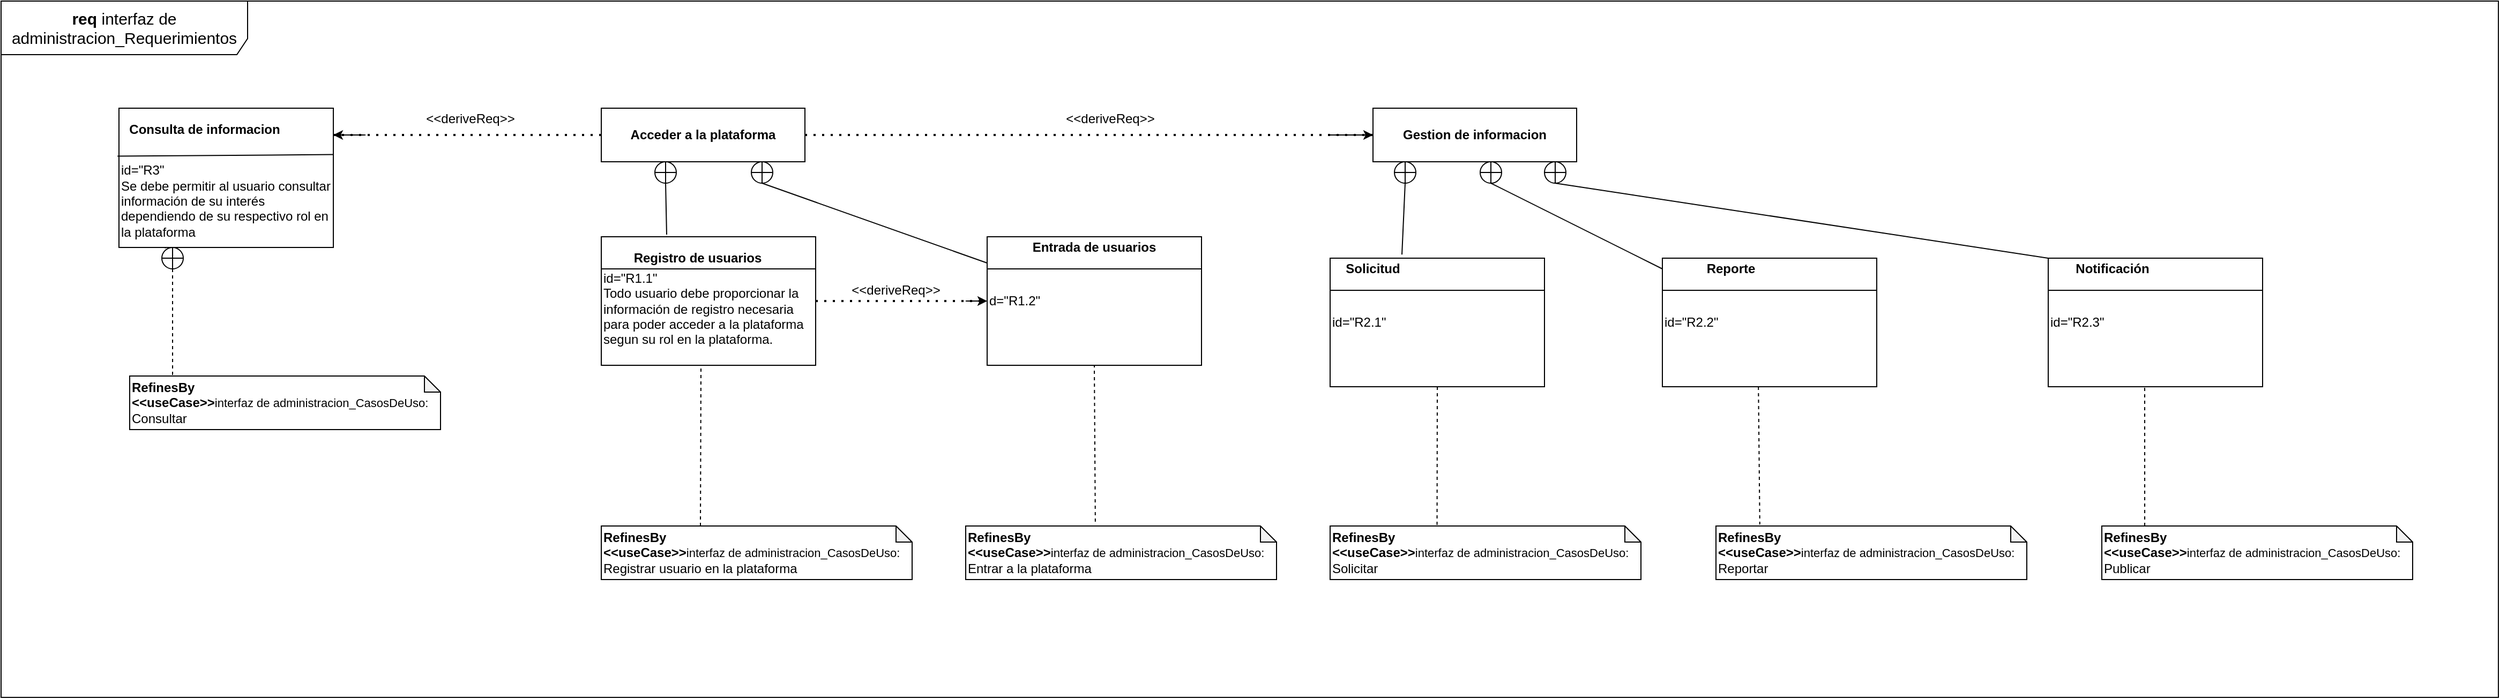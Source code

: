 <mxfile version="13.6.9" type="github">
  <diagram id="AtlF3DiGu45CcL0kuLVt" name="Page-1">
    <mxGraphModel dx="2522" dy="450" grid="1" gridSize="10" guides="1" tooltips="1" connect="1" arrows="1" fold="1" page="1" pageScale="1" pageWidth="827" pageHeight="1169" math="0" shadow="0">
      <root>
        <mxCell id="0" />
        <mxCell id="1" parent="0" />
        <mxCell id="bjxUz_0HNQe92oVdcdLu-1" value="&lt;font style=&quot;font-size: 15px&quot;&gt;&lt;b&gt;req&amp;nbsp;&lt;/b&gt;&lt;span style=&quot;text-align: left&quot;&gt;interfaz de administracion_Requerimientos&lt;/span&gt;&lt;/font&gt;" style="shape=umlFrame;whiteSpace=wrap;html=1;width=230;height=50;" parent="1" vertex="1">
          <mxGeometry x="-1200" y="20" width="2330" height="650" as="geometry" />
        </mxCell>
        <mxCell id="bjxUz_0HNQe92oVdcdLu-3" value="&lt;br&gt;id=&quot;R1.1&quot;&lt;br&gt;Todo usuario debe proporcionar la información de registro necesaria para poder acceder a la plataforma segun su rol en la plataforma." style="rounded=0;whiteSpace=wrap;html=1;align=left;" parent="1" vertex="1">
          <mxGeometry x="-640" y="240" width="200" height="120" as="geometry" />
        </mxCell>
        <mxCell id="bjxUz_0HNQe92oVdcdLu-4" value="" style="endArrow=none;html=1;exitX=0;exitY=0.25;exitDx=0;exitDy=0;entryX=1;entryY=0.25;entryDx=0;entryDy=0;" parent="1" source="bjxUz_0HNQe92oVdcdLu-3" target="bjxUz_0HNQe92oVdcdLu-3" edge="1">
          <mxGeometry width="50" height="50" relative="1" as="geometry">
            <mxPoint x="-340" y="420" as="sourcePoint" />
            <mxPoint x="-290" y="370" as="targetPoint" />
          </mxGeometry>
        </mxCell>
        <mxCell id="bjxUz_0HNQe92oVdcdLu-6" value="&lt;span&gt;d=&quot;R1.2&quot;&lt;/span&gt;" style="rounded=0;whiteSpace=wrap;html=1;align=left;" parent="1" vertex="1">
          <mxGeometry x="-280" y="240" width="200" height="120" as="geometry" />
        </mxCell>
        <mxCell id="bjxUz_0HNQe92oVdcdLu-7" value="" style="endArrow=none;html=1;exitX=0;exitY=0.25;exitDx=0;exitDy=0;entryX=1;entryY=0.25;entryDx=0;entryDy=0;" parent="1" source="bjxUz_0HNQe92oVdcdLu-6" target="bjxUz_0HNQe92oVdcdLu-6" edge="1">
          <mxGeometry width="50" height="50" relative="1" as="geometry">
            <mxPoint x="-47" y="420" as="sourcePoint" />
            <mxPoint x="3" y="370" as="targetPoint" />
          </mxGeometry>
        </mxCell>
        <mxCell id="bjxUz_0HNQe92oVdcdLu-8" value="&lt;b&gt;Registro de usuarios&lt;/b&gt;" style="text;html=1;strokeColor=none;fillColor=none;align=center;verticalAlign=middle;whiteSpace=wrap;rounded=0;" parent="1" vertex="1">
          <mxGeometry x="-650" y="240" width="200" height="40" as="geometry" />
        </mxCell>
        <mxCell id="bjxUz_0HNQe92oVdcdLu-9" value="&lt;b&gt;Entrada de usuarios&lt;/b&gt;" style="text;html=1;strokeColor=none;fillColor=none;align=center;verticalAlign=middle;whiteSpace=wrap;rounded=0;" parent="1" vertex="1">
          <mxGeometry x="-280" y="230" width="200" height="40" as="geometry" />
        </mxCell>
        <mxCell id="bjxUz_0HNQe92oVdcdLu-11" value="&lt;b&gt;Acceder a la plataforma&lt;/b&gt;" style="rounded=0;whiteSpace=wrap;html=1;" parent="1" vertex="1">
          <mxGeometry x="-640" y="120" width="190" height="50" as="geometry" />
        </mxCell>
        <mxCell id="bjxUz_0HNQe92oVdcdLu-12" value="" style="verticalLabelPosition=bottom;verticalAlign=top;html=1;shape=mxgraph.flowchart.summing_function;" parent="1" vertex="1">
          <mxGeometry x="-500" y="170" width="20" height="20" as="geometry" />
        </mxCell>
        <mxCell id="bjxUz_0HNQe92oVdcdLu-13" value="" style="verticalLabelPosition=bottom;verticalAlign=top;html=1;shape=mxgraph.flowchart.summing_function;" parent="1" vertex="1">
          <mxGeometry x="-590" y="170" width="20" height="20" as="geometry" />
        </mxCell>
        <mxCell id="bjxUz_0HNQe92oVdcdLu-14" value="" style="endArrow=none;html=1;exitX=0.5;exitY=1;exitDx=0;exitDy=0;exitPerimeter=0;entryX=0.355;entryY=-0.05;entryDx=0;entryDy=0;entryPerimeter=0;" parent="1" source="bjxUz_0HNQe92oVdcdLu-13" target="bjxUz_0HNQe92oVdcdLu-8" edge="1">
          <mxGeometry width="50" height="50" relative="1" as="geometry">
            <mxPoint x="-330" y="270" as="sourcePoint" />
            <mxPoint x="-280" y="220" as="targetPoint" />
          </mxGeometry>
        </mxCell>
        <mxCell id="bjxUz_0HNQe92oVdcdLu-15" value="" style="endArrow=none;html=1;exitX=0.5;exitY=1;exitDx=0;exitDy=0;exitPerimeter=0;" parent="1" source="bjxUz_0HNQe92oVdcdLu-12" target="bjxUz_0HNQe92oVdcdLu-6" edge="1">
          <mxGeometry width="50" height="50" relative="1" as="geometry">
            <mxPoint x="-330" y="270" as="sourcePoint" />
            <mxPoint x="-280" y="220" as="targetPoint" />
          </mxGeometry>
        </mxCell>
        <mxCell id="bjxUz_0HNQe92oVdcdLu-18" value="" style="endArrow=none;dashed=1;html=1;dashPattern=1 3;strokeWidth=2;exitX=1;exitY=0.5;exitDx=0;exitDy=0;entryX=0;entryY=0.5;entryDx=0;entryDy=0;" parent="1" source="bjxUz_0HNQe92oVdcdLu-3" target="bjxUz_0HNQe92oVdcdLu-6" edge="1">
          <mxGeometry width="50" height="50" relative="1" as="geometry">
            <mxPoint x="-330" y="270" as="sourcePoint" />
            <mxPoint x="-280" y="220" as="targetPoint" />
          </mxGeometry>
        </mxCell>
        <mxCell id="bjxUz_0HNQe92oVdcdLu-19" value="" style="endArrow=classic;html=1;entryX=0;entryY=0.5;entryDx=0;entryDy=0;" parent="1" target="bjxUz_0HNQe92oVdcdLu-6" edge="1">
          <mxGeometry width="50" height="50" relative="1" as="geometry">
            <mxPoint x="-300" y="300" as="sourcePoint" />
            <mxPoint x="-280" y="220" as="targetPoint" />
          </mxGeometry>
        </mxCell>
        <mxCell id="bjxUz_0HNQe92oVdcdLu-20" value="&amp;lt;&amp;lt;deriveReq&amp;gt;&amp;gt;" style="text;html=1;strokeColor=none;fillColor=none;align=center;verticalAlign=middle;whiteSpace=wrap;rounded=0;" parent="1" vertex="1">
          <mxGeometry x="-430" y="280" width="130" height="20" as="geometry" />
        </mxCell>
        <mxCell id="bjxUz_0HNQe92oVdcdLu-21" value="&lt;b&gt;RefinesBy&lt;br&gt;&amp;lt;&amp;lt;useCase&amp;gt;&amp;gt;&lt;/b&gt;&lt;font style=&quot;font-size: 11px&quot;&gt;interfaz de administracion_CasosDeUso:&lt;br&gt;&lt;/font&gt;Registrar usuario en la plataforma" style="shape=note;whiteSpace=wrap;html=1;backgroundOutline=1;darkOpacity=0.05;size=15;align=left;" parent="1" vertex="1">
          <mxGeometry x="-640" y="510" width="290" height="50" as="geometry" />
        </mxCell>
        <mxCell id="bjxUz_0HNQe92oVdcdLu-23" value="" style="endArrow=none;dashed=1;html=1;exitX=0;exitY=0;exitDx=92.5;exitDy=0;exitPerimeter=0;entryX=0.465;entryY=1;entryDx=0;entryDy=0;entryPerimeter=0;" parent="1" source="bjxUz_0HNQe92oVdcdLu-21" target="bjxUz_0HNQe92oVdcdLu-3" edge="1">
          <mxGeometry width="50" height="50" relative="1" as="geometry">
            <mxPoint x="-330" y="370" as="sourcePoint" />
            <mxPoint x="-280" y="320" as="targetPoint" />
          </mxGeometry>
        </mxCell>
        <mxCell id="bjxUz_0HNQe92oVdcdLu-24" value="" style="endArrow=none;dashed=1;html=1;exitX=0.417;exitY=-0.08;exitDx=0;exitDy=0;exitPerimeter=0;entryX=0.5;entryY=1;entryDx=0;entryDy=0;" parent="1" target="bjxUz_0HNQe92oVdcdLu-6" edge="1" source="bjxUz_0HNQe92oVdcdLu-25">
          <mxGeometry width="50" height="50" relative="1" as="geometry">
            <mxPoint x="-180" y="440" as="sourcePoint" />
            <mxPoint x="-280" y="320" as="targetPoint" />
          </mxGeometry>
        </mxCell>
        <mxCell id="bjxUz_0HNQe92oVdcdLu-25" value="&lt;b&gt;RefinesBy&lt;br&gt;&amp;lt;&amp;lt;useCase&amp;gt;&amp;gt;&lt;/b&gt;&lt;font style=&quot;font-size: 11px&quot;&gt;interfaz de administracion_CasosDeUso:&lt;br&gt;&lt;/font&gt;Entrar a la plataforma" style="shape=note;whiteSpace=wrap;html=1;backgroundOutline=1;darkOpacity=0.05;size=15;align=left;" parent="1" vertex="1">
          <mxGeometry x="-300" y="510" width="290" height="50" as="geometry" />
        </mxCell>
        <mxCell id="bjxUz_0HNQe92oVdcdLu-27" value="id=&quot;R2.1&quot;" style="rounded=0;whiteSpace=wrap;html=1;align=left;" vertex="1" parent="1">
          <mxGeometry x="40" y="260" width="200" height="120" as="geometry" />
        </mxCell>
        <mxCell id="bjxUz_0HNQe92oVdcdLu-28" value="" style="endArrow=none;html=1;exitX=0;exitY=0.25;exitDx=0;exitDy=0;entryX=1;entryY=0.25;entryDx=0;entryDy=0;" edge="1" parent="1" source="bjxUz_0HNQe92oVdcdLu-27" target="bjxUz_0HNQe92oVdcdLu-27">
          <mxGeometry width="50" height="50" relative="1" as="geometry">
            <mxPoint x="340" y="440" as="sourcePoint" />
            <mxPoint x="390" y="390" as="targetPoint" />
          </mxGeometry>
        </mxCell>
        <mxCell id="bjxUz_0HNQe92oVdcdLu-29" value="&lt;span&gt;id=&quot;R2.2&quot;&lt;/span&gt;" style="rounded=0;whiteSpace=wrap;html=1;align=left;" vertex="1" parent="1">
          <mxGeometry x="350" y="260" width="200" height="120" as="geometry" />
        </mxCell>
        <mxCell id="bjxUz_0HNQe92oVdcdLu-30" value="" style="endArrow=none;html=1;exitX=0;exitY=0.25;exitDx=0;exitDy=0;entryX=1;entryY=0.25;entryDx=0;entryDy=0;" edge="1" parent="1" source="bjxUz_0HNQe92oVdcdLu-29" target="bjxUz_0HNQe92oVdcdLu-29">
          <mxGeometry width="50" height="50" relative="1" as="geometry">
            <mxPoint x="633" y="440" as="sourcePoint" />
            <mxPoint x="683" y="390" as="targetPoint" />
          </mxGeometry>
        </mxCell>
        <mxCell id="bjxUz_0HNQe92oVdcdLu-31" value="&lt;b&gt;Solicitud&lt;/b&gt;" style="text;html=1;strokeColor=none;fillColor=none;align=center;verticalAlign=middle;whiteSpace=wrap;rounded=0;" vertex="1" parent="1">
          <mxGeometry x="-20" y="250" width="200" height="40" as="geometry" />
        </mxCell>
        <mxCell id="bjxUz_0HNQe92oVdcdLu-32" value="&lt;b&gt;Reporte&lt;/b&gt;" style="text;html=1;strokeColor=none;fillColor=none;align=center;verticalAlign=middle;whiteSpace=wrap;rounded=0;" vertex="1" parent="1">
          <mxGeometry x="314" y="250" width="200" height="40" as="geometry" />
        </mxCell>
        <mxCell id="bjxUz_0HNQe92oVdcdLu-33" value="&lt;b&gt;Gestion de informacion&lt;/b&gt;" style="rounded=0;whiteSpace=wrap;html=1;" vertex="1" parent="1">
          <mxGeometry x="80" y="120" width="190" height="50" as="geometry" />
        </mxCell>
        <mxCell id="bjxUz_0HNQe92oVdcdLu-34" value="" style="verticalLabelPosition=bottom;verticalAlign=top;html=1;shape=mxgraph.flowchart.summing_function;" vertex="1" parent="1">
          <mxGeometry x="180" y="170" width="20" height="20" as="geometry" />
        </mxCell>
        <mxCell id="bjxUz_0HNQe92oVdcdLu-35" value="" style="verticalLabelPosition=bottom;verticalAlign=top;html=1;shape=mxgraph.flowchart.summing_function;" vertex="1" parent="1">
          <mxGeometry x="100" y="170" width="20" height="20" as="geometry" />
        </mxCell>
        <mxCell id="bjxUz_0HNQe92oVdcdLu-36" value="" style="endArrow=none;html=1;exitX=0.5;exitY=1;exitDx=0;exitDy=0;exitPerimeter=0;entryX=0.335;entryY=-0.028;entryDx=0;entryDy=0;entryPerimeter=0;" edge="1" parent="1" source="bjxUz_0HNQe92oVdcdLu-35" target="bjxUz_0HNQe92oVdcdLu-27">
          <mxGeometry width="50" height="50" relative="1" as="geometry">
            <mxPoint x="390" y="270" as="sourcePoint" />
            <mxPoint x="440" y="220" as="targetPoint" />
          </mxGeometry>
        </mxCell>
        <mxCell id="bjxUz_0HNQe92oVdcdLu-37" value="" style="endArrow=none;html=1;exitX=0.5;exitY=1;exitDx=0;exitDy=0;exitPerimeter=0;" edge="1" parent="1" source="bjxUz_0HNQe92oVdcdLu-34" target="bjxUz_0HNQe92oVdcdLu-29">
          <mxGeometry width="50" height="50" relative="1" as="geometry">
            <mxPoint x="390" y="270" as="sourcePoint" />
            <mxPoint x="440" y="220" as="targetPoint" />
          </mxGeometry>
        </mxCell>
        <mxCell id="bjxUz_0HNQe92oVdcdLu-41" value="&amp;lt;&amp;lt;deriveReq&amp;gt;&amp;gt;" style="text;html=1;strokeColor=none;fillColor=none;align=center;verticalAlign=middle;whiteSpace=wrap;rounded=0;" vertex="1" parent="1">
          <mxGeometry x="-230" y="120" width="130" height="20" as="geometry" />
        </mxCell>
        <mxCell id="bjxUz_0HNQe92oVdcdLu-42" value="" style="endArrow=none;dashed=1;html=1;dashPattern=1 3;strokeWidth=2;exitX=1;exitY=0.5;exitDx=0;exitDy=0;entryX=0;entryY=0.5;entryDx=0;entryDy=0;" edge="1" parent="1" source="bjxUz_0HNQe92oVdcdLu-11" target="bjxUz_0HNQe92oVdcdLu-33">
          <mxGeometry width="50" height="50" relative="1" as="geometry">
            <mxPoint y="290" as="sourcePoint" />
            <mxPoint x="50" y="240" as="targetPoint" />
          </mxGeometry>
        </mxCell>
        <mxCell id="bjxUz_0HNQe92oVdcdLu-43" value="" style="endArrow=classic;html=1;entryX=0;entryY=0.5;entryDx=0;entryDy=0;" edge="1" parent="1" target="bjxUz_0HNQe92oVdcdLu-33">
          <mxGeometry width="50" height="50" relative="1" as="geometry">
            <mxPoint x="40" y="145" as="sourcePoint" />
            <mxPoint x="50" y="240" as="targetPoint" />
          </mxGeometry>
        </mxCell>
        <mxCell id="bjxUz_0HNQe92oVdcdLu-44" value="&lt;span&gt;id=&quot;R2.3&quot;&lt;/span&gt;" style="rounded=0;whiteSpace=wrap;html=1;align=left;" vertex="1" parent="1">
          <mxGeometry x="710" y="260" width="200" height="120" as="geometry" />
        </mxCell>
        <mxCell id="bjxUz_0HNQe92oVdcdLu-45" value="" style="endArrow=none;html=1;exitX=0;exitY=0.25;exitDx=0;exitDy=0;entryX=1;entryY=0.25;entryDx=0;entryDy=0;" edge="1" parent="1" source="bjxUz_0HNQe92oVdcdLu-44" target="bjxUz_0HNQe92oVdcdLu-44">
          <mxGeometry width="50" height="50" relative="1" as="geometry">
            <mxPoint x="983" y="440" as="sourcePoint" />
            <mxPoint x="1033" y="390" as="targetPoint" />
          </mxGeometry>
        </mxCell>
        <mxCell id="bjxUz_0HNQe92oVdcdLu-46" value="&lt;b&gt;Notificación&lt;/b&gt;" style="text;html=1;strokeColor=none;fillColor=none;align=center;verticalAlign=middle;whiteSpace=wrap;rounded=0;" vertex="1" parent="1">
          <mxGeometry x="670" y="250" width="200" height="40" as="geometry" />
        </mxCell>
        <mxCell id="bjxUz_0HNQe92oVdcdLu-48" value="" style="verticalLabelPosition=bottom;verticalAlign=top;html=1;shape=mxgraph.flowchart.summing_function;" vertex="1" parent="1">
          <mxGeometry x="240" y="170" width="20" height="20" as="geometry" />
        </mxCell>
        <mxCell id="bjxUz_0HNQe92oVdcdLu-49" value="" style="endArrow=none;html=1;exitX=0.5;exitY=1;exitDx=0;exitDy=0;exitPerimeter=0;entryX=0.2;entryY=0.25;entryDx=0;entryDy=0;entryPerimeter=0;" edge="1" parent="1" source="bjxUz_0HNQe92oVdcdLu-48" target="bjxUz_0HNQe92oVdcdLu-46">
          <mxGeometry width="50" height="50" relative="1" as="geometry">
            <mxPoint x="90" y="290" as="sourcePoint" />
            <mxPoint x="140" y="240" as="targetPoint" />
          </mxGeometry>
        </mxCell>
        <mxCell id="bjxUz_0HNQe92oVdcdLu-50" value="&lt;b&gt;RefinesBy&lt;br&gt;&amp;lt;&amp;lt;useCase&amp;gt;&amp;gt;&lt;/b&gt;&lt;font style=&quot;font-size: 11px&quot;&gt;interfaz de administracion_CasosDeUso:&lt;br&gt;&lt;/font&gt;Solicitar" style="shape=note;whiteSpace=wrap;html=1;backgroundOutline=1;darkOpacity=0.05;size=15;align=left;" vertex="1" parent="1">
          <mxGeometry x="40" y="510" width="290" height="50" as="geometry" />
        </mxCell>
        <mxCell id="bjxUz_0HNQe92oVdcdLu-51" value="&lt;b&gt;RefinesBy&lt;br&gt;&amp;lt;&amp;lt;useCase&amp;gt;&amp;gt;&lt;/b&gt;&lt;font style=&quot;font-size: 11px&quot;&gt;interfaz de administracion_CasosDeUso:&lt;br&gt;&lt;/font&gt;Reportar" style="shape=note;whiteSpace=wrap;html=1;backgroundOutline=1;darkOpacity=0.05;size=15;align=left;" vertex="1" parent="1">
          <mxGeometry x="400" y="510" width="290" height="50" as="geometry" />
        </mxCell>
        <mxCell id="bjxUz_0HNQe92oVdcdLu-52" value="&lt;b&gt;RefinesBy&lt;br&gt;&amp;lt;&amp;lt;useCase&amp;gt;&amp;gt;&lt;/b&gt;&lt;font style=&quot;font-size: 11px&quot;&gt;interfaz de administracion_CasosDeUso:&lt;br&gt;&lt;/font&gt;Publicar" style="shape=note;whiteSpace=wrap;html=1;backgroundOutline=1;darkOpacity=0.05;size=15;align=left;" vertex="1" parent="1">
          <mxGeometry x="760" y="510" width="290" height="50" as="geometry" />
        </mxCell>
        <mxCell id="bjxUz_0HNQe92oVdcdLu-53" value="" style="endArrow=none;dashed=1;html=1;entryX=0.344;entryY=0.027;entryDx=0;entryDy=0;entryPerimeter=0;exitX=0.5;exitY=1;exitDx=0;exitDy=0;" edge="1" parent="1" source="bjxUz_0HNQe92oVdcdLu-27" target="bjxUz_0HNQe92oVdcdLu-50">
          <mxGeometry width="50" height="50" relative="1" as="geometry">
            <mxPoint x="430" y="420" as="sourcePoint" />
            <mxPoint x="138" y="520" as="targetPoint" />
          </mxGeometry>
        </mxCell>
        <mxCell id="bjxUz_0HNQe92oVdcdLu-54" value="" style="endArrow=none;dashed=1;html=1;exitX=0.448;exitY=1;exitDx=0;exitDy=0;exitPerimeter=0;entryX=0.141;entryY=-0.027;entryDx=0;entryDy=0;entryPerimeter=0;" edge="1" parent="1" source="bjxUz_0HNQe92oVdcdLu-29" target="bjxUz_0HNQe92oVdcdLu-51">
          <mxGeometry width="50" height="50" relative="1" as="geometry">
            <mxPoint x="430" y="420" as="sourcePoint" />
            <mxPoint x="480" y="370" as="targetPoint" />
          </mxGeometry>
        </mxCell>
        <mxCell id="bjxUz_0HNQe92oVdcdLu-55" value="" style="endArrow=none;dashed=1;html=1;entryX=0.138;entryY=0;entryDx=0;entryDy=0;entryPerimeter=0;" edge="1" parent="1" target="bjxUz_0HNQe92oVdcdLu-52">
          <mxGeometry width="50" height="50" relative="1" as="geometry">
            <mxPoint x="800" y="381" as="sourcePoint" />
            <mxPoint x="610" y="320" as="targetPoint" />
          </mxGeometry>
        </mxCell>
        <mxCell id="bjxUz_0HNQe92oVdcdLu-58" value="" style="endArrow=none;dashed=1;html=1;dashPattern=1 3;strokeWidth=2;exitX=0;exitY=0.5;exitDx=0;exitDy=0;" edge="1" parent="1" source="bjxUz_0HNQe92oVdcdLu-11">
          <mxGeometry width="50" height="50" relative="1" as="geometry">
            <mxPoint x="-440" y="155" as="sourcePoint" />
            <mxPoint x="-890" y="145" as="targetPoint" />
          </mxGeometry>
        </mxCell>
        <mxCell id="bjxUz_0HNQe92oVdcdLu-59" value="&amp;lt;&amp;lt;deriveReq&amp;gt;&amp;gt;" style="text;html=1;strokeColor=none;fillColor=none;align=center;verticalAlign=middle;whiteSpace=wrap;rounded=0;" vertex="1" parent="1">
          <mxGeometry x="-827" y="120" width="130" height="20" as="geometry" />
        </mxCell>
        <mxCell id="bjxUz_0HNQe92oVdcdLu-60" value="" style="endArrow=classic;html=1;entryX=1;entryY=0.5;entryDx=0;entryDy=0;" edge="1" parent="1">
          <mxGeometry width="50" height="50" relative="1" as="geometry">
            <mxPoint x="-860" y="145" as="sourcePoint" />
            <mxPoint x="-890" y="145" as="targetPoint" />
          </mxGeometry>
        </mxCell>
        <mxCell id="bjxUz_0HNQe92oVdcdLu-61" value="&lt;br&gt;&lt;br&gt;&lt;br&gt;id=&quot;R3&quot;&lt;br&gt;Se debe permitir al usuario consultar información de su interés dependiendo de su respectivo rol en la plataforma" style="rounded=0;whiteSpace=wrap;html=1;align=left;" vertex="1" parent="1">
          <mxGeometry x="-1090" y="120" width="200" height="130" as="geometry" />
        </mxCell>
        <mxCell id="bjxUz_0HNQe92oVdcdLu-63" value="" style="endArrow=none;html=1;exitX=-0.007;exitY=0.344;exitDx=0;exitDy=0;exitPerimeter=0;entryX=1;entryY=0.333;entryDx=0;entryDy=0;entryPerimeter=0;" edge="1" parent="1" source="bjxUz_0HNQe92oVdcdLu-61" target="bjxUz_0HNQe92oVdcdLu-61">
          <mxGeometry width="50" height="50" relative="1" as="geometry">
            <mxPoint x="-630" y="240" as="sourcePoint" />
            <mxPoint x="-900" y="159" as="targetPoint" />
          </mxGeometry>
        </mxCell>
        <mxCell id="bjxUz_0HNQe92oVdcdLu-64" value="&lt;b&gt;Consulta de informacion&lt;/b&gt;" style="text;html=1;strokeColor=none;fillColor=none;align=center;verticalAlign=middle;whiteSpace=wrap;rounded=0;" vertex="1" parent="1">
          <mxGeometry x="-1090" y="130" width="160" height="20" as="geometry" />
        </mxCell>
        <mxCell id="bjxUz_0HNQe92oVdcdLu-65" value="&lt;b&gt;RefinesBy&lt;br&gt;&amp;lt;&amp;lt;useCase&amp;gt;&amp;gt;&lt;/b&gt;&lt;font style=&quot;font-size: 11px&quot;&gt;interfaz de administracion_CasosDeUso:&lt;br&gt;&lt;/font&gt;Consultar" style="shape=note;whiteSpace=wrap;html=1;backgroundOutline=1;darkOpacity=0.05;size=15;align=left;" vertex="1" parent="1">
          <mxGeometry x="-1080" y="370" width="290" height="50" as="geometry" />
        </mxCell>
        <mxCell id="bjxUz_0HNQe92oVdcdLu-66" value="" style="endArrow=none;dashed=1;html=1;exitX=0.5;exitY=1;exitDx=0;exitDy=0;entryX=0.138;entryY=0.013;entryDx=0;entryDy=0;entryPerimeter=0;exitPerimeter=0;" edge="1" parent="1" source="bjxUz_0HNQe92oVdcdLu-68" target="bjxUz_0HNQe92oVdcdLu-65">
          <mxGeometry width="50" height="50" relative="1" as="geometry">
            <mxPoint x="-680" y="340" as="sourcePoint" />
            <mxPoint x="-630" y="290" as="targetPoint" />
          </mxGeometry>
        </mxCell>
        <mxCell id="bjxUz_0HNQe92oVdcdLu-68" value="" style="verticalLabelPosition=bottom;verticalAlign=top;html=1;shape=mxgraph.flowchart.summing_function;" vertex="1" parent="1">
          <mxGeometry x="-1050" y="250" width="20" height="20" as="geometry" />
        </mxCell>
        <mxCell id="bjxUz_0HNQe92oVdcdLu-69" value="" style="endArrow=none;dashed=1;html=1;exitX=0.25;exitY=1;exitDx=0;exitDy=0;entryX=0.138;entryY=0.013;entryDx=0;entryDy=0;entryPerimeter=0;" edge="1" parent="1" source="bjxUz_0HNQe92oVdcdLu-61" target="bjxUz_0HNQe92oVdcdLu-68">
          <mxGeometry width="50" height="50" relative="1" as="geometry">
            <mxPoint x="-1040" y="250" as="sourcePoint" />
            <mxPoint x="-1039.98" y="370.65" as="targetPoint" />
          </mxGeometry>
        </mxCell>
      </root>
    </mxGraphModel>
  </diagram>
</mxfile>
